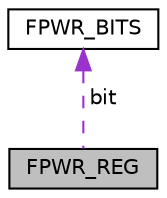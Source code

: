 digraph "FPWR_REG"
{
  edge [fontname="Helvetica",fontsize="10",labelfontname="Helvetica",labelfontsize="10"];
  node [fontname="Helvetica",fontsize="10",shape=record];
  Node1 [label="FPWR_REG",height=0.2,width=0.4,color="black", fillcolor="grey75", style="filled", fontcolor="black"];
  Node2 -> Node1 [dir="back",color="darkorchid3",fontsize="10",style="dashed",label=" bit" ];
  Node2 [label="FPWR_BITS",height=0.2,width=0.4,color="black", fillcolor="white", style="filled",URL="$struct_f_p_w_r___b_i_t_s.html"];
}

